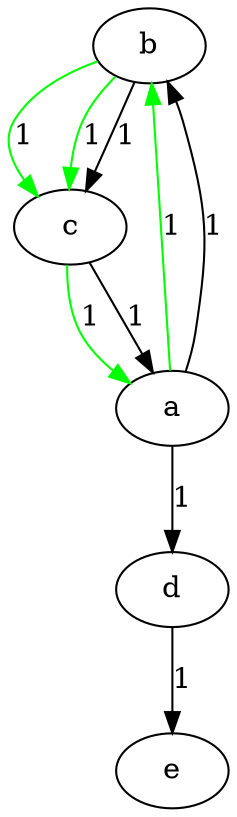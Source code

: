 digraph {
b->c[label = 1 ][color = GREEN]
c->a[label = 1 ][color = GREEN]
a->b[label = 1 ][color = GREEN]
b->c[label = 1 ][color = GREEN]
a->b[label = 1 ][ color = BLACK ]
a->d[label = 1 ][ color = BLACK ]
b->c[label = 1 ][ color = BLACK ]
c->a[label = 1 ][ color = BLACK ]
d->e[label = 1 ][ color = BLACK ]
}